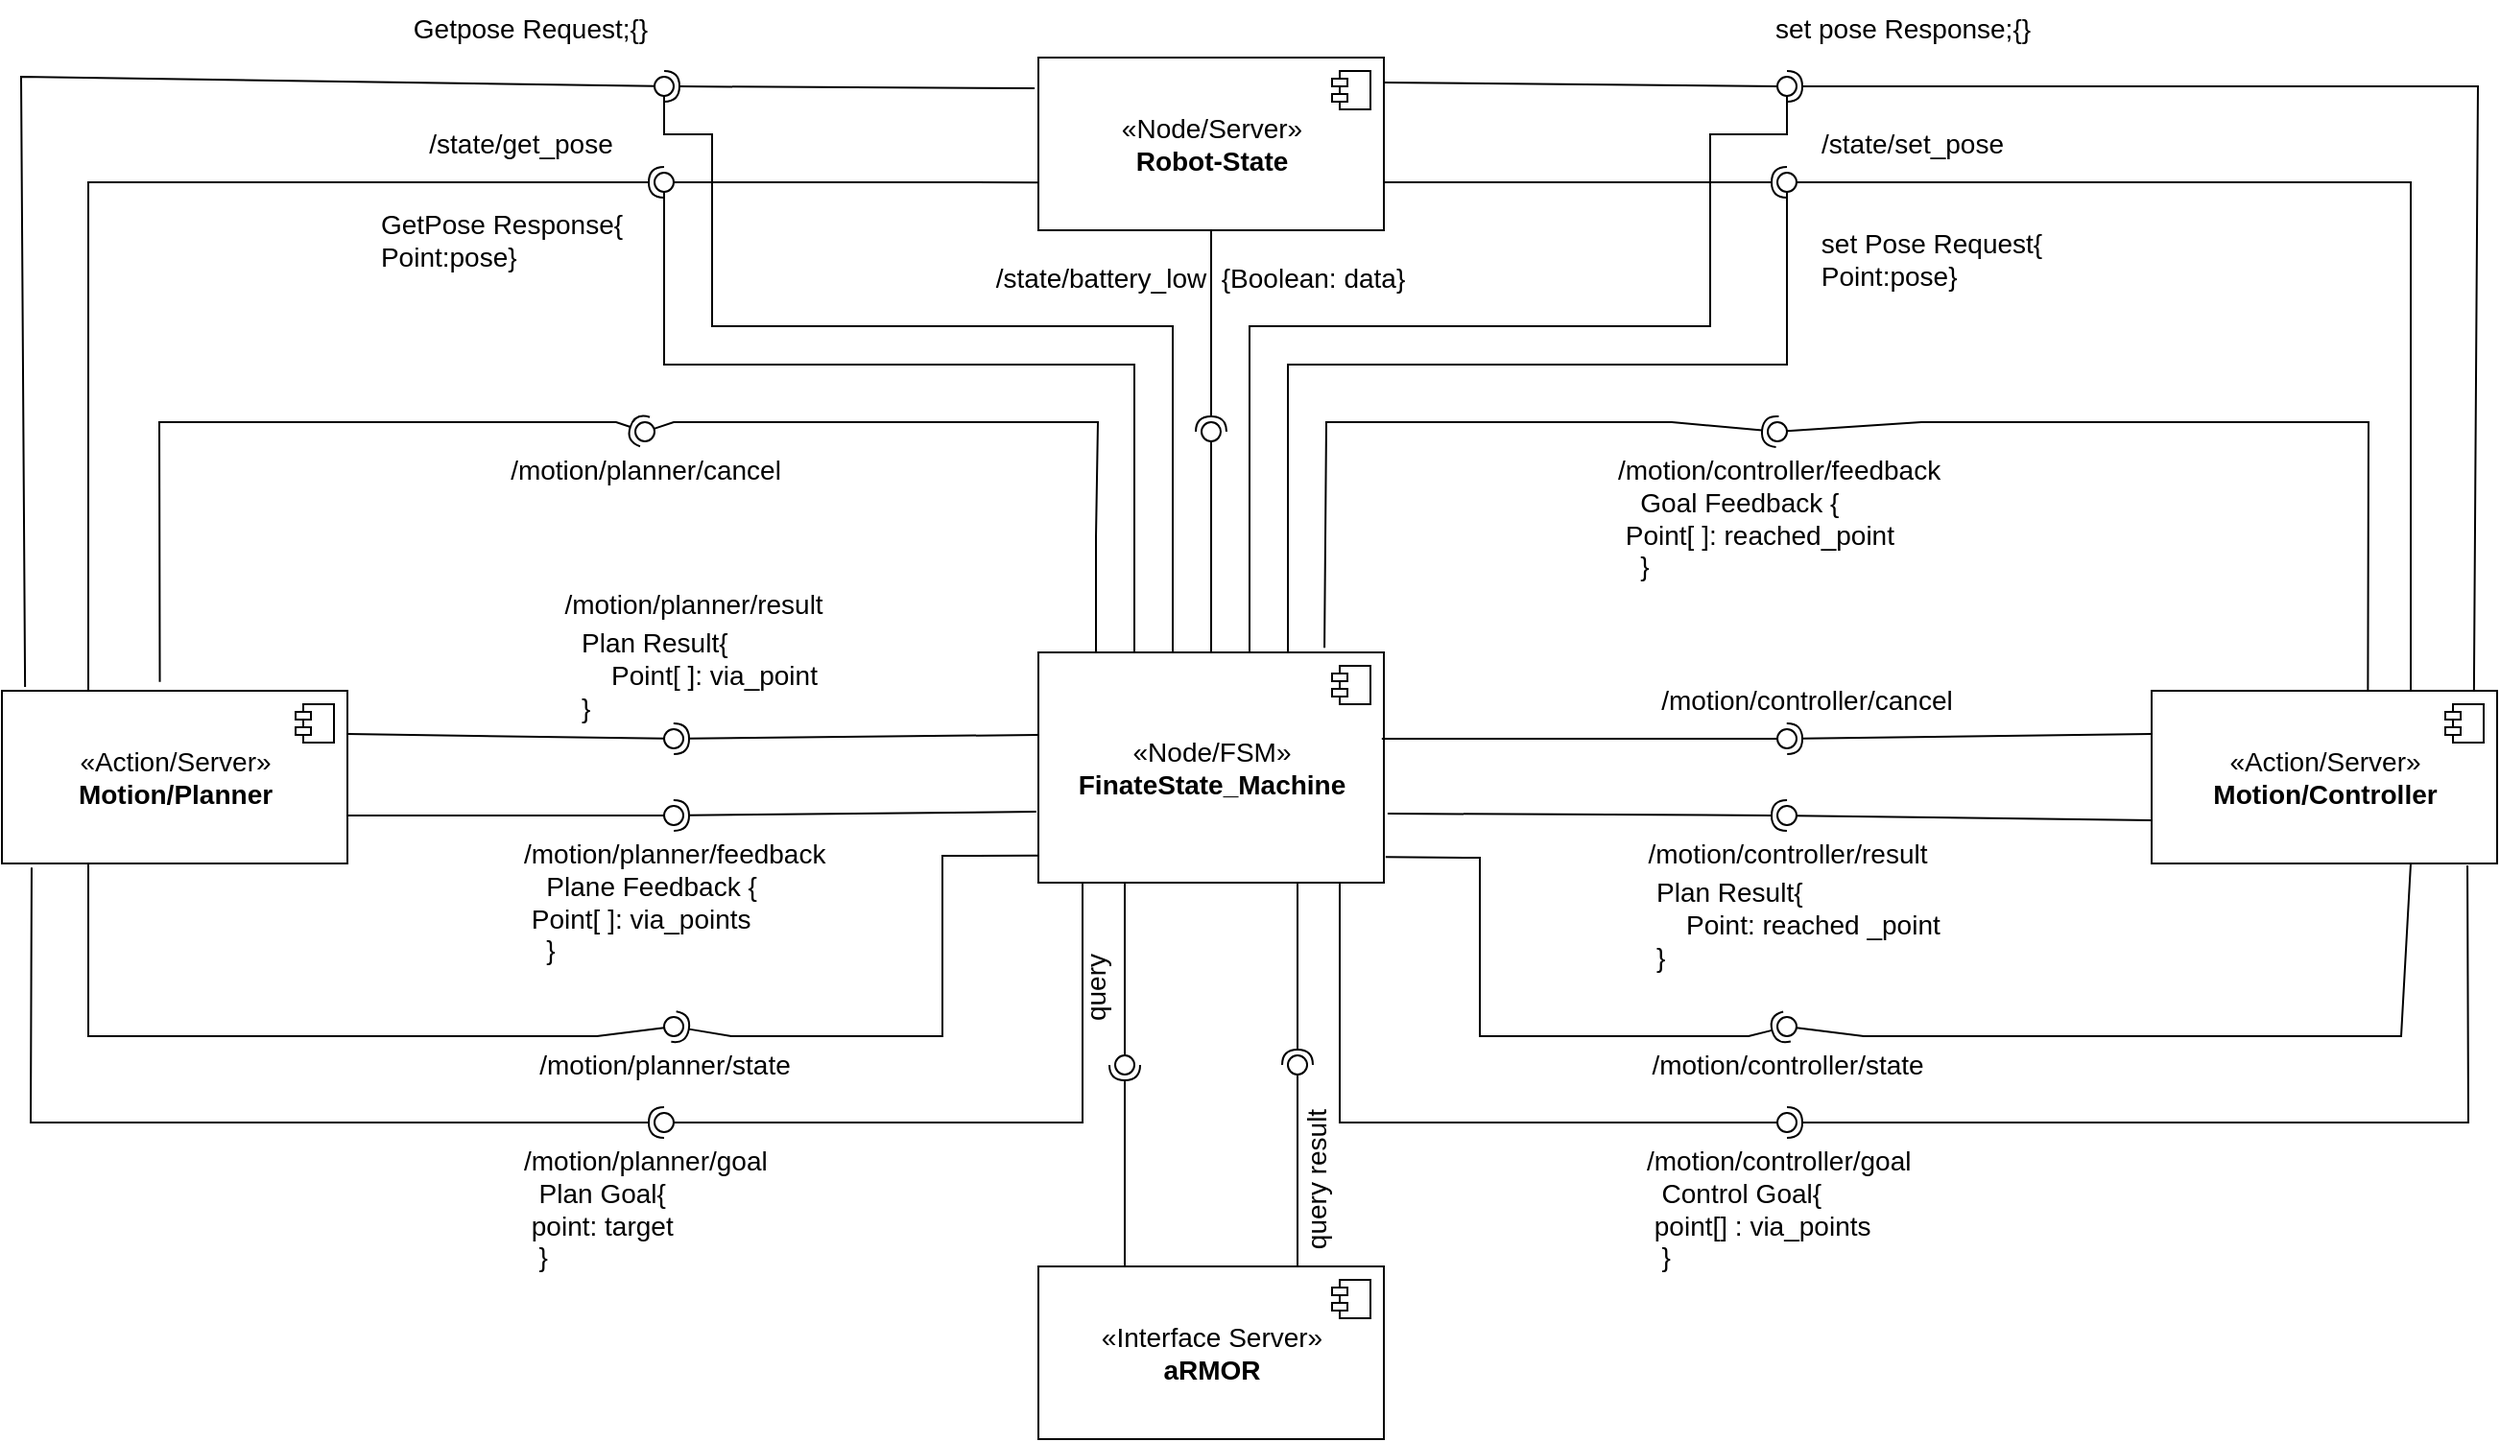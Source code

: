 <mxfile version="20.7.4" type="github">
  <diagram id="OKaWwvOySp8NF5x1aiYE" name="Page-1">
    <mxGraphModel dx="2739" dy="2177" grid="1" gridSize="10" guides="1" tooltips="1" connect="1" arrows="1" fold="1" page="1" pageScale="1" pageWidth="827" pageHeight="1169" math="0" shadow="0">
      <root>
        <mxCell id="0" />
        <mxCell id="1" parent="0" />
        <mxCell id="U4aMlQAWfuHBLr52iHQo-125" style="edgeStyle=orthogonalEdgeStyle;rounded=0;orthogonalLoop=1;jettySize=auto;html=1;strokeWidth=1;fontSize=14;endArrow=none;endFill=0;endSize=6;" edge="1" parent="1" source="U4aMlQAWfuHBLr52iHQo-1" target="U4aMlQAWfuHBLr52iHQo-108">
          <mxGeometry relative="1" as="geometry">
            <mxPoint x="690" y="-40" as="targetPoint" />
            <Array as="points">
              <mxPoint x="440" y="70" />
              <mxPoint x="680" y="70" />
              <mxPoint x="680" y="-30" />
              <mxPoint x="720" y="-30" />
            </Array>
          </mxGeometry>
        </mxCell>
        <mxCell id="U4aMlQAWfuHBLr52iHQo-126" style="edgeStyle=orthogonalEdgeStyle;rounded=0;orthogonalLoop=1;jettySize=auto;html=1;strokeWidth=1;fontSize=14;endArrow=none;endFill=0;endSize=6;" edge="1" parent="1" source="U4aMlQAWfuHBLr52iHQo-1" target="U4aMlQAWfuHBLr52iHQo-120">
          <mxGeometry relative="1" as="geometry">
            <mxPoint x="510" y="160.0" as="targetPoint" />
            <Array as="points">
              <mxPoint x="460" y="90" />
              <mxPoint x="720" y="90" />
            </Array>
          </mxGeometry>
        </mxCell>
        <mxCell id="U4aMlQAWfuHBLr52iHQo-128" style="edgeStyle=orthogonalEdgeStyle;rounded=0;orthogonalLoop=1;jettySize=auto;html=1;strokeWidth=1;fontSize=14;endArrow=none;endFill=0;endSize=6;" edge="1" parent="1" source="U4aMlQAWfuHBLr52iHQo-1" target="U4aMlQAWfuHBLr52iHQo-111">
          <mxGeometry relative="1" as="geometry">
            <mxPoint x="160" y="-30" as="targetPoint" />
            <Array as="points">
              <mxPoint x="400" y="70" />
              <mxPoint x="160" y="70" />
              <mxPoint x="160" y="-30" />
              <mxPoint x="135" y="-30" />
            </Array>
          </mxGeometry>
        </mxCell>
        <mxCell id="U4aMlQAWfuHBLr52iHQo-129" style="edgeStyle=orthogonalEdgeStyle;rounded=0;orthogonalLoop=1;jettySize=auto;html=1;strokeWidth=1;fontSize=14;endArrow=none;endFill=0;endSize=6;" edge="1" parent="1" source="U4aMlQAWfuHBLr52iHQo-1" target="U4aMlQAWfuHBLr52iHQo-123">
          <mxGeometry relative="1" as="geometry">
            <mxPoint x="160" y="90" as="targetPoint" />
            <Array as="points">
              <mxPoint x="380" y="90" />
              <mxPoint x="135" y="90" />
            </Array>
          </mxGeometry>
        </mxCell>
        <mxCell id="U4aMlQAWfuHBLr52iHQo-1" value="«Node/FSM»&lt;br style=&quot;font-size: 14px;&quot;&gt;&lt;b style=&quot;font-size: 14px;&quot;&gt;FinateState_Machine&lt;/b&gt;" style="html=1;dropTarget=0;fontSize=14;" vertex="1" parent="1">
          <mxGeometry x="330" y="240" width="180" height="120" as="geometry" />
        </mxCell>
        <mxCell id="U4aMlQAWfuHBLr52iHQo-2" value="" style="shape=module;jettyWidth=8;jettyHeight=4;" vertex="1" parent="U4aMlQAWfuHBLr52iHQo-1">
          <mxGeometry x="1" width="20" height="20" relative="1" as="geometry">
            <mxPoint x="-27" y="7" as="offset" />
          </mxGeometry>
        </mxCell>
        <mxCell id="U4aMlQAWfuHBLr52iHQo-32" value="/state/battery_low&amp;nbsp; {Boolean: data}" style="text;html=1;align=center;verticalAlign=middle;resizable=0;points=[];autosize=1;strokeColor=none;fillColor=none;fontSize=14;spacing=2;" vertex="1" parent="1">
          <mxGeometry x="294" y="30" width="240" height="30" as="geometry" />
        </mxCell>
        <mxCell id="U4aMlQAWfuHBLr52iHQo-31" value="query result" style="text;html=1;align=center;verticalAlign=middle;resizable=0;points=[];autosize=1;strokeColor=none;fillColor=none;fontSize=14;rotation=-90;" vertex="1" parent="1">
          <mxGeometry x="425" y="500" width="100" height="30" as="geometry" />
        </mxCell>
        <mxCell id="U4aMlQAWfuHBLr52iHQo-28" value="query" style="text;html=1;align=center;verticalAlign=middle;resizable=0;points=[];autosize=1;strokeColor=none;fillColor=none;rotation=-90;fontStyle=0;fontSize=14;" vertex="1" parent="1">
          <mxGeometry x="330" y="400" width="60" height="30" as="geometry" />
        </mxCell>
        <mxCell id="U4aMlQAWfuHBLr52iHQo-37" value="«Interface Server»&lt;br&gt;&lt;b&gt;aRMOR&lt;/b&gt;" style="html=1;dropTarget=0;fontSize=14;" vertex="1" parent="1">
          <mxGeometry x="330" y="560" width="180" height="90" as="geometry" />
        </mxCell>
        <mxCell id="U4aMlQAWfuHBLr52iHQo-38" value="" style="shape=module;jettyWidth=8;jettyHeight=4;fontSize=14;" vertex="1" parent="U4aMlQAWfuHBLr52iHQo-37">
          <mxGeometry x="1" width="20" height="20" relative="1" as="geometry">
            <mxPoint x="-27" y="7" as="offset" />
          </mxGeometry>
        </mxCell>
        <mxCell id="U4aMlQAWfuHBLr52iHQo-46" value="" style="rounded=0;orthogonalLoop=1;jettySize=auto;html=1;endArrow=none;endFill=0;sketch=0;sourcePerimeterSpacing=0;targetPerimeterSpacing=0;strokeWidth=1;fontSize=14;endSize=6;exitX=0.25;exitY=1;exitDx=0;exitDy=0;" edge="1" target="U4aMlQAWfuHBLr52iHQo-48" parent="1" source="U4aMlQAWfuHBLr52iHQo-1">
          <mxGeometry relative="1" as="geometry">
            <mxPoint x="360" y="455" as="sourcePoint" />
          </mxGeometry>
        </mxCell>
        <mxCell id="U4aMlQAWfuHBLr52iHQo-47" value="" style="rounded=0;orthogonalLoop=1;jettySize=auto;html=1;endArrow=halfCircle;endFill=0;entryX=0.5;entryY=0.5;endSize=6;strokeWidth=1;sketch=0;fontSize=14;exitX=0.25;exitY=0;exitDx=0;exitDy=0;" edge="1" target="U4aMlQAWfuHBLr52iHQo-48" parent="1" source="U4aMlQAWfuHBLr52iHQo-37">
          <mxGeometry relative="1" as="geometry">
            <mxPoint x="400" y="455" as="sourcePoint" />
          </mxGeometry>
        </mxCell>
        <mxCell id="U4aMlQAWfuHBLr52iHQo-48" value="" style="ellipse;whiteSpace=wrap;html=1;align=center;aspect=fixed;resizable=0;points=[];outlineConnect=0;sketch=0;fontSize=14;" vertex="1" parent="1">
          <mxGeometry x="370" y="450" width="10" height="10" as="geometry" />
        </mxCell>
        <mxCell id="U4aMlQAWfuHBLr52iHQo-49" value="" style="rounded=0;orthogonalLoop=1;jettySize=auto;html=1;endArrow=none;endFill=0;sketch=0;sourcePerimeterSpacing=0;targetPerimeterSpacing=0;strokeWidth=1;fontSize=14;endSize=6;exitX=0.75;exitY=0;exitDx=0;exitDy=0;" edge="1" target="U4aMlQAWfuHBLr52iHQo-51" parent="1" source="U4aMlQAWfuHBLr52iHQo-37">
          <mxGeometry relative="1" as="geometry">
            <mxPoint x="440" y="455" as="sourcePoint" />
          </mxGeometry>
        </mxCell>
        <mxCell id="U4aMlQAWfuHBLr52iHQo-50" value="" style="rounded=0;orthogonalLoop=1;jettySize=auto;html=1;endArrow=halfCircle;endFill=0;endSize=6;strokeWidth=1;sketch=0;fontSize=14;exitX=0.75;exitY=1;exitDx=0;exitDy=0;" edge="1" parent="1" source="U4aMlQAWfuHBLr52iHQo-1">
          <mxGeometry relative="1" as="geometry">
            <mxPoint x="480" y="455" as="sourcePoint" />
            <mxPoint x="465" y="455" as="targetPoint" />
          </mxGeometry>
        </mxCell>
        <mxCell id="U4aMlQAWfuHBLr52iHQo-51" value="" style="ellipse;whiteSpace=wrap;html=1;align=center;aspect=fixed;resizable=0;points=[];outlineConnect=0;sketch=0;fontSize=14;" vertex="1" parent="1">
          <mxGeometry x="460" y="450" width="10" height="10" as="geometry" />
        </mxCell>
        <mxCell id="U4aMlQAWfuHBLr52iHQo-54" value="«Node/Server»&lt;br&gt;&lt;b&gt;Robot-State&lt;/b&gt;" style="html=1;dropTarget=0;fontSize=14;" vertex="1" parent="1">
          <mxGeometry x="330" y="-70" width="180" height="90" as="geometry" />
        </mxCell>
        <mxCell id="U4aMlQAWfuHBLr52iHQo-55" value="" style="shape=module;jettyWidth=8;jettyHeight=4;fontSize=14;" vertex="1" parent="U4aMlQAWfuHBLr52iHQo-54">
          <mxGeometry x="1" width="20" height="20" relative="1" as="geometry">
            <mxPoint x="-27" y="7" as="offset" />
          </mxGeometry>
        </mxCell>
        <mxCell id="U4aMlQAWfuHBLr52iHQo-56" value="" style="rounded=0;orthogonalLoop=1;jettySize=auto;html=1;endArrow=none;endFill=0;sketch=0;sourcePerimeterSpacing=0;targetPerimeterSpacing=0;strokeWidth=1;fontSize=14;endSize=6;exitX=0.5;exitY=0;exitDx=0;exitDy=0;" edge="1" target="U4aMlQAWfuHBLr52iHQo-58" parent="1" source="U4aMlQAWfuHBLr52iHQo-1">
          <mxGeometry relative="1" as="geometry">
            <mxPoint x="400" y="115" as="sourcePoint" />
          </mxGeometry>
        </mxCell>
        <mxCell id="U4aMlQAWfuHBLr52iHQo-57" value="" style="rounded=0;orthogonalLoop=1;jettySize=auto;html=1;endArrow=halfCircle;endFill=0;entryX=0.5;entryY=0.5;endSize=6;strokeWidth=1;sketch=0;fontSize=14;exitX=0.5;exitY=1;exitDx=0;exitDy=0;" edge="1" target="U4aMlQAWfuHBLr52iHQo-58" parent="1" source="U4aMlQAWfuHBLr52iHQo-54">
          <mxGeometry relative="1" as="geometry">
            <mxPoint x="440" y="115" as="sourcePoint" />
          </mxGeometry>
        </mxCell>
        <mxCell id="U4aMlQAWfuHBLr52iHQo-58" value="" style="ellipse;whiteSpace=wrap;html=1;align=center;aspect=fixed;resizable=0;points=[];outlineConnect=0;sketch=0;fontSize=14;" vertex="1" parent="1">
          <mxGeometry x="415" y="120" width="10" height="10" as="geometry" />
        </mxCell>
        <mxCell id="U4aMlQAWfuHBLr52iHQo-60" value="«Action/Server»&lt;br&gt;&lt;b&gt;Motion/Controller&lt;/b&gt;" style="html=1;dropTarget=0;fontSize=14;" vertex="1" parent="1">
          <mxGeometry x="910" y="260" width="180" height="90" as="geometry" />
        </mxCell>
        <mxCell id="U4aMlQAWfuHBLr52iHQo-61" value="" style="shape=module;jettyWidth=8;jettyHeight=4;fontSize=14;" vertex="1" parent="U4aMlQAWfuHBLr52iHQo-60">
          <mxGeometry x="1" width="20" height="20" relative="1" as="geometry">
            <mxPoint x="-27" y="7" as="offset" />
          </mxGeometry>
        </mxCell>
        <mxCell id="U4aMlQAWfuHBLr52iHQo-62" value="«Action/Server»&lt;br&gt;&lt;b&gt;Motion/Planner&lt;br&gt;&lt;/b&gt;" style="html=1;dropTarget=0;fontSize=14;" vertex="1" parent="1">
          <mxGeometry x="-210" y="260" width="180" height="90" as="geometry" />
        </mxCell>
        <mxCell id="U4aMlQAWfuHBLr52iHQo-63" value="" style="shape=module;jettyWidth=8;jettyHeight=4;fontSize=14;" vertex="1" parent="U4aMlQAWfuHBLr52iHQo-62">
          <mxGeometry x="1" width="20" height="20" relative="1" as="geometry">
            <mxPoint x="-27" y="7" as="offset" />
          </mxGeometry>
        </mxCell>
        <mxCell id="U4aMlQAWfuHBLr52iHQo-67" value="" style="rounded=0;orthogonalLoop=1;jettySize=auto;html=1;endArrow=none;endFill=0;sketch=0;sourcePerimeterSpacing=0;targetPerimeterSpacing=0;strokeWidth=1;fontSize=14;endSize=6;exitX=1;exitY=0.25;exitDx=0;exitDy=0;" edge="1" target="U4aMlQAWfuHBLr52iHQo-69" parent="1" source="U4aMlQAWfuHBLr52iHQo-62">
          <mxGeometry relative="1" as="geometry">
            <mxPoint x="100" y="285" as="sourcePoint" />
          </mxGeometry>
        </mxCell>
        <mxCell id="U4aMlQAWfuHBLr52iHQo-68" value="" style="rounded=0;orthogonalLoop=1;jettySize=auto;html=1;endArrow=halfCircle;endFill=0;entryX=0.5;entryY=0.5;endSize=6;strokeWidth=1;sketch=0;fontSize=14;exitX=0;exitY=0.358;exitDx=0;exitDy=0;exitPerimeter=0;" edge="1" target="U4aMlQAWfuHBLr52iHQo-69" parent="1" source="U4aMlQAWfuHBLr52iHQo-1">
          <mxGeometry relative="1" as="geometry">
            <mxPoint x="140" y="285" as="sourcePoint" />
          </mxGeometry>
        </mxCell>
        <mxCell id="U4aMlQAWfuHBLr52iHQo-69" value="" style="ellipse;whiteSpace=wrap;html=1;align=center;aspect=fixed;resizable=0;points=[];outlineConnect=0;sketch=0;fontSize=14;" vertex="1" parent="1">
          <mxGeometry x="135" y="280" width="10" height="10" as="geometry" />
        </mxCell>
        <mxCell id="U4aMlQAWfuHBLr52iHQo-73" value="" style="rounded=0;orthogonalLoop=1;jettySize=auto;html=1;endArrow=none;endFill=0;sketch=0;sourcePerimeterSpacing=0;targetPerimeterSpacing=0;strokeWidth=1;fontSize=14;endSize=6;exitX=0.994;exitY=0.375;exitDx=0;exitDy=0;exitPerimeter=0;" edge="1" target="U4aMlQAWfuHBLr52iHQo-75" parent="1" source="U4aMlQAWfuHBLr52iHQo-1">
          <mxGeometry relative="1" as="geometry">
            <mxPoint x="690" y="285" as="sourcePoint" />
          </mxGeometry>
        </mxCell>
        <mxCell id="U4aMlQAWfuHBLr52iHQo-74" value="" style="rounded=0;orthogonalLoop=1;jettySize=auto;html=1;endArrow=halfCircle;endFill=0;entryX=0.5;entryY=0.5;endSize=6;strokeWidth=1;sketch=0;fontSize=14;exitX=0;exitY=0.25;exitDx=0;exitDy=0;" edge="1" target="U4aMlQAWfuHBLr52iHQo-75" parent="1" source="U4aMlQAWfuHBLr52iHQo-60">
          <mxGeometry relative="1" as="geometry">
            <mxPoint x="730" y="285" as="sourcePoint" />
          </mxGeometry>
        </mxCell>
        <mxCell id="U4aMlQAWfuHBLr52iHQo-75" value="" style="ellipse;whiteSpace=wrap;html=1;align=center;aspect=fixed;resizable=0;points=[];outlineConnect=0;sketch=0;fontSize=14;" vertex="1" parent="1">
          <mxGeometry x="715" y="280" width="10" height="10" as="geometry" />
        </mxCell>
        <mxCell id="U4aMlQAWfuHBLr52iHQo-76" value="" style="rounded=0;orthogonalLoop=1;jettySize=auto;html=1;endArrow=none;endFill=0;sketch=0;sourcePerimeterSpacing=0;targetPerimeterSpacing=0;strokeWidth=1;fontSize=14;endSize=6;exitX=0;exitY=0.75;exitDx=0;exitDy=0;" edge="1" target="U4aMlQAWfuHBLr52iHQo-78" parent="1" source="U4aMlQAWfuHBLr52iHQo-60">
          <mxGeometry relative="1" as="geometry">
            <mxPoint x="705" y="335" as="sourcePoint" />
          </mxGeometry>
        </mxCell>
        <mxCell id="U4aMlQAWfuHBLr52iHQo-77" value="" style="rounded=0;orthogonalLoop=1;jettySize=auto;html=1;endArrow=halfCircle;endFill=0;entryX=0.5;entryY=0.5;endSize=6;strokeWidth=1;sketch=0;fontSize=14;exitX=1.011;exitY=0.7;exitDx=0;exitDy=0;exitPerimeter=0;" edge="1" target="U4aMlQAWfuHBLr52iHQo-78" parent="1" source="U4aMlQAWfuHBLr52iHQo-1">
          <mxGeometry relative="1" as="geometry">
            <mxPoint x="745" y="335" as="sourcePoint" />
          </mxGeometry>
        </mxCell>
        <mxCell id="U4aMlQAWfuHBLr52iHQo-78" value="" style="ellipse;whiteSpace=wrap;html=1;align=center;aspect=fixed;resizable=0;points=[];outlineConnect=0;sketch=0;fontSize=14;" vertex="1" parent="1">
          <mxGeometry x="715" y="320" width="10" height="10" as="geometry" />
        </mxCell>
        <mxCell id="U4aMlQAWfuHBLr52iHQo-79" value="/motion/controller/result" style="text;html=1;align=center;verticalAlign=middle;resizable=0;points=[];autosize=1;strokeColor=none;fillColor=none;fontSize=14;" vertex="1" parent="1">
          <mxGeometry x="635" y="330" width="170" height="30" as="geometry" />
        </mxCell>
        <mxCell id="U4aMlQAWfuHBLr52iHQo-81" value="Plan Result{&lt;br&gt;&amp;nbsp; &amp;nbsp; Point: reached _point&lt;br&gt;}" style="text;html=1;align=left;verticalAlign=top;resizable=0;points=[];autosize=1;strokeColor=none;fillColor=none;fontSize=14;" vertex="1" parent="1">
          <mxGeometry x="650" y="350" width="170" height="60" as="geometry" />
        </mxCell>
        <mxCell id="U4aMlQAWfuHBLr52iHQo-89" value="/motion/controller/state" style="text;html=1;align=center;verticalAlign=middle;resizable=0;points=[];autosize=1;strokeColor=none;fillColor=none;fontSize=14;" vertex="1" parent="1">
          <mxGeometry x="635" y="440" width="170" height="30" as="geometry" />
        </mxCell>
        <mxCell id="U4aMlQAWfuHBLr52iHQo-90" value="Plan Result{&lt;br&gt;&amp;nbsp; &amp;nbsp; Point[ ]: via_point&lt;br&gt;}" style="text;html=1;align=left;verticalAlign=top;resizable=0;points=[];autosize=1;strokeColor=none;fillColor=none;fontSize=14;" vertex="1" parent="1">
          <mxGeometry x="90" y="220" width="150" height="60" as="geometry" />
        </mxCell>
        <mxCell id="U4aMlQAWfuHBLr52iHQo-91" value="/motion/planner/result" style="text;html=1;align=center;verticalAlign=middle;resizable=0;points=[];autosize=1;strokeColor=none;fillColor=none;fontSize=14;" vertex="1" parent="1">
          <mxGeometry x="70" y="200" width="160" height="30" as="geometry" />
        </mxCell>
        <mxCell id="U4aMlQAWfuHBLr52iHQo-95" value="/motion/planner/goal&lt;br&gt;&amp;nbsp; Plan Goal{&lt;br&gt;&lt;span style=&quot;white-space: pre;&quot;&gt;	&lt;/span&gt;point: target&lt;br&gt;&lt;div style=&quot;&quot;&gt;&lt;span style=&quot;background-color: initial;&quot;&gt;&amp;nbsp; }&lt;/span&gt;&lt;/div&gt;" style="text;html=1;align=left;verticalAlign=middle;resizable=0;points=[];autosize=1;strokeColor=none;fillColor=none;fontSize=14;" vertex="1" parent="1">
          <mxGeometry x="60" y="490" width="150" height="80" as="geometry" />
        </mxCell>
        <mxCell id="U4aMlQAWfuHBLr52iHQo-96" value="/motion/controller/cancel" style="text;html=1;align=center;verticalAlign=middle;resizable=0;points=[];autosize=1;strokeColor=none;fillColor=none;fontSize=14;" vertex="1" parent="1">
          <mxGeometry x="640" y="250" width="180" height="30" as="geometry" />
        </mxCell>
        <mxCell id="U4aMlQAWfuHBLr52iHQo-100" value="" style="rounded=0;orthogonalLoop=1;jettySize=auto;html=1;endArrow=none;endFill=0;sketch=0;sourcePerimeterSpacing=0;targetPerimeterSpacing=0;strokeWidth=1;fontSize=14;endSize=6;" edge="1" target="U4aMlQAWfuHBLr52iHQo-102" parent="1">
          <mxGeometry relative="1" as="geometry">
            <mxPoint x="487" y="360" as="sourcePoint" />
            <Array as="points">
              <mxPoint x="487" y="485" />
            </Array>
          </mxGeometry>
        </mxCell>
        <mxCell id="U4aMlQAWfuHBLr52iHQo-101" value="" style="rounded=0;orthogonalLoop=1;jettySize=auto;html=1;endArrow=halfCircle;endFill=0;entryX=0.5;entryY=0.5;endSize=6;strokeWidth=1;sketch=0;fontSize=14;exitX=0.914;exitY=1.011;exitDx=0;exitDy=0;exitPerimeter=0;" edge="1" target="U4aMlQAWfuHBLr52iHQo-102" parent="1" source="U4aMlQAWfuHBLr52iHQo-60">
          <mxGeometry relative="1" as="geometry">
            <mxPoint x="940" y="350" as="sourcePoint" />
            <Array as="points">
              <mxPoint x="1075" y="485" />
            </Array>
          </mxGeometry>
        </mxCell>
        <mxCell id="U4aMlQAWfuHBLr52iHQo-102" value="" style="ellipse;whiteSpace=wrap;html=1;align=center;aspect=fixed;resizable=0;points=[];outlineConnect=0;sketch=0;fontSize=14;" vertex="1" parent="1">
          <mxGeometry x="715" y="480" width="10" height="10" as="geometry" />
        </mxCell>
        <mxCell id="U4aMlQAWfuHBLr52iHQo-103" value="" style="rounded=0;orthogonalLoop=1;jettySize=auto;html=1;endArrow=none;endFill=0;sketch=0;sourcePerimeterSpacing=0;targetPerimeterSpacing=0;strokeWidth=1;fontSize=14;endSize=6;" edge="1" target="U4aMlQAWfuHBLr52iHQo-105" parent="1">
          <mxGeometry relative="1" as="geometry">
            <mxPoint x="353" y="360" as="sourcePoint" />
            <Array as="points">
              <mxPoint x="353" y="485" />
            </Array>
          </mxGeometry>
        </mxCell>
        <mxCell id="U4aMlQAWfuHBLr52iHQo-104" value="" style="rounded=0;orthogonalLoop=1;jettySize=auto;html=1;endArrow=halfCircle;endFill=0;entryX=0.5;entryY=0.5;endSize=6;strokeWidth=1;sketch=0;fontSize=14;exitX=0.086;exitY=1.023;exitDx=0;exitDy=0;exitPerimeter=0;" edge="1" target="U4aMlQAWfuHBLr52iHQo-105" parent="1" source="U4aMlQAWfuHBLr52iHQo-62">
          <mxGeometry relative="1" as="geometry">
            <mxPoint x="-60" y="350" as="sourcePoint" />
            <Array as="points">
              <mxPoint x="-195" y="485" />
              <mxPoint x="-110" y="485" />
            </Array>
          </mxGeometry>
        </mxCell>
        <mxCell id="U4aMlQAWfuHBLr52iHQo-105" value="" style="ellipse;whiteSpace=wrap;html=1;align=center;aspect=fixed;resizable=0;points=[];outlineConnect=0;sketch=0;fontSize=14;" vertex="1" parent="1">
          <mxGeometry x="130" y="480" width="10" height="10" as="geometry" />
        </mxCell>
        <mxCell id="U4aMlQAWfuHBLr52iHQo-106" value="" style="rounded=0;orthogonalLoop=1;jettySize=auto;html=1;endArrow=none;endFill=0;sketch=0;sourcePerimeterSpacing=0;targetPerimeterSpacing=0;strokeWidth=1;fontSize=14;endSize=6;exitX=1;exitY=0.144;exitDx=0;exitDy=0;exitPerimeter=0;" edge="1" target="U4aMlQAWfuHBLr52iHQo-108" parent="1" source="U4aMlQAWfuHBLr52iHQo-54">
          <mxGeometry relative="1" as="geometry">
            <mxPoint x="700" y="-55" as="sourcePoint" />
          </mxGeometry>
        </mxCell>
        <mxCell id="U4aMlQAWfuHBLr52iHQo-107" value="" style="rounded=0;orthogonalLoop=1;jettySize=auto;html=1;endArrow=halfCircle;endFill=0;entryX=0.5;entryY=0.5;endSize=6;strokeWidth=1;sketch=0;fontSize=14;exitX=0.933;exitY=0;exitDx=0;exitDy=0;exitPerimeter=0;" edge="1" target="U4aMlQAWfuHBLr52iHQo-108" parent="1" source="U4aMlQAWfuHBLr52iHQo-60">
          <mxGeometry relative="1" as="geometry">
            <mxPoint x="740" y="-55" as="sourcePoint" />
            <Array as="points">
              <mxPoint x="1080" y="-55" />
            </Array>
          </mxGeometry>
        </mxCell>
        <mxCell id="U4aMlQAWfuHBLr52iHQo-108" value="" style="ellipse;whiteSpace=wrap;html=1;align=center;aspect=fixed;resizable=0;points=[];outlineConnect=0;sketch=0;fontSize=14;" vertex="1" parent="1">
          <mxGeometry x="715" y="-60" width="10" height="10" as="geometry" />
        </mxCell>
        <mxCell id="U4aMlQAWfuHBLr52iHQo-109" value="" style="rounded=0;orthogonalLoop=1;jettySize=auto;html=1;endArrow=none;endFill=0;sketch=0;sourcePerimeterSpacing=0;targetPerimeterSpacing=0;strokeWidth=1;fontSize=14;endSize=6;exitX=0.067;exitY=-0.022;exitDx=0;exitDy=0;exitPerimeter=0;" edge="1" target="U4aMlQAWfuHBLr52iHQo-111" parent="1" source="U4aMlQAWfuHBLr52iHQo-62">
          <mxGeometry relative="1" as="geometry">
            <mxPoint x="115" y="-55" as="sourcePoint" />
            <Array as="points">
              <mxPoint x="-200" y="-60" />
            </Array>
          </mxGeometry>
        </mxCell>
        <mxCell id="U4aMlQAWfuHBLr52iHQo-110" value="" style="rounded=0;orthogonalLoop=1;jettySize=auto;html=1;endArrow=halfCircle;endFill=0;entryX=0.5;entryY=0.5;endSize=6;strokeWidth=1;sketch=0;fontSize=14;exitX=-0.011;exitY=0.178;exitDx=0;exitDy=0;exitPerimeter=0;" edge="1" target="U4aMlQAWfuHBLr52iHQo-111" parent="1" source="U4aMlQAWfuHBLr52iHQo-54">
          <mxGeometry relative="1" as="geometry">
            <mxPoint x="155" y="-55" as="sourcePoint" />
          </mxGeometry>
        </mxCell>
        <mxCell id="U4aMlQAWfuHBLr52iHQo-111" value="" style="ellipse;whiteSpace=wrap;html=1;align=center;aspect=fixed;resizable=0;points=[];outlineConnect=0;sketch=0;fontSize=14;" vertex="1" parent="1">
          <mxGeometry x="130" y="-60" width="10" height="10" as="geometry" />
        </mxCell>
        <mxCell id="U4aMlQAWfuHBLr52iHQo-118" value="" style="rounded=0;orthogonalLoop=1;jettySize=auto;html=1;endArrow=none;endFill=0;sketch=0;sourcePerimeterSpacing=0;targetPerimeterSpacing=0;strokeWidth=1;fontSize=14;endSize=6;exitX=0.75;exitY=0;exitDx=0;exitDy=0;" edge="1" target="U4aMlQAWfuHBLr52iHQo-120" parent="1" source="U4aMlQAWfuHBLr52iHQo-60">
          <mxGeometry relative="1" as="geometry">
            <mxPoint x="700" y="-5" as="sourcePoint" />
            <Array as="points">
              <mxPoint x="1045" y="-5" />
            </Array>
          </mxGeometry>
        </mxCell>
        <mxCell id="U4aMlQAWfuHBLr52iHQo-119" value="" style="rounded=0;orthogonalLoop=1;jettySize=auto;html=1;endArrow=halfCircle;endFill=0;entryX=0.5;entryY=0.5;endSize=6;strokeWidth=1;sketch=0;fontSize=14;" edge="1" target="U4aMlQAWfuHBLr52iHQo-120" parent="1">
          <mxGeometry relative="1" as="geometry">
            <mxPoint x="510" y="-5" as="sourcePoint" />
          </mxGeometry>
        </mxCell>
        <mxCell id="U4aMlQAWfuHBLr52iHQo-120" value="" style="ellipse;whiteSpace=wrap;html=1;align=center;aspect=fixed;resizable=0;points=[];outlineConnect=0;sketch=0;fontSize=14;" vertex="1" parent="1">
          <mxGeometry x="715" y="-10" width="10" height="10" as="geometry" />
        </mxCell>
        <mxCell id="U4aMlQAWfuHBLr52iHQo-121" value="" style="rounded=0;orthogonalLoop=1;jettySize=auto;html=1;endArrow=none;endFill=0;sketch=0;sourcePerimeterSpacing=0;targetPerimeterSpacing=0;strokeWidth=1;fontSize=14;endSize=6;exitX=0.001;exitY=0.723;exitDx=0;exitDy=0;exitPerimeter=0;" edge="1" target="U4aMlQAWfuHBLr52iHQo-123" parent="1" source="U4aMlQAWfuHBLr52iHQo-54">
          <mxGeometry relative="1" as="geometry">
            <mxPoint x="120" y="-5" as="sourcePoint" />
          </mxGeometry>
        </mxCell>
        <mxCell id="U4aMlQAWfuHBLr52iHQo-122" value="" style="rounded=0;orthogonalLoop=1;jettySize=auto;html=1;endArrow=halfCircle;endFill=0;entryX=0.5;entryY=0.5;endSize=6;strokeWidth=1;sketch=0;fontSize=14;exitX=0.25;exitY=0;exitDx=0;exitDy=0;" edge="1" target="U4aMlQAWfuHBLr52iHQo-123" parent="1" source="U4aMlQAWfuHBLr52iHQo-62">
          <mxGeometry relative="1" as="geometry">
            <mxPoint x="160" y="-5" as="sourcePoint" />
            <Array as="points">
              <mxPoint x="-165" y="-5" />
            </Array>
          </mxGeometry>
        </mxCell>
        <mxCell id="U4aMlQAWfuHBLr52iHQo-123" value="" style="ellipse;whiteSpace=wrap;html=1;align=center;aspect=fixed;resizable=0;points=[];outlineConnect=0;sketch=0;fontSize=14;" vertex="1" parent="1">
          <mxGeometry x="130" y="-10" width="10" height="10" as="geometry" />
        </mxCell>
        <mxCell id="U4aMlQAWfuHBLr52iHQo-124" value="set pose Response;{}" style="text;html=1;align=center;verticalAlign=middle;resizable=0;points=[];autosize=1;strokeColor=none;fillColor=none;fontSize=14;" vertex="1" parent="1">
          <mxGeometry x="700" y="-100" width="160" height="30" as="geometry" />
        </mxCell>
        <mxCell id="U4aMlQAWfuHBLr52iHQo-127" value="set Pose Request{&lt;br&gt;&lt;div style=&quot;text-align: left;&quot;&gt;&lt;span style=&quot;background-color: initial;&quot;&gt;Point:pose}&lt;/span&gt;&lt;/div&gt;" style="text;html=1;align=center;verticalAlign=middle;resizable=0;points=[];autosize=1;strokeColor=none;fillColor=none;fontSize=14;" vertex="1" parent="1">
          <mxGeometry x="725" y="10" width="140" height="50" as="geometry" />
        </mxCell>
        <mxCell id="U4aMlQAWfuHBLr52iHQo-131" value="/state/get_pose" style="text;html=1;align=center;verticalAlign=middle;resizable=0;points=[];autosize=1;strokeColor=none;fillColor=none;fontSize=14;" vertex="1" parent="1">
          <mxGeometry y="-40" width="120" height="30" as="geometry" />
        </mxCell>
        <mxCell id="U4aMlQAWfuHBLr52iHQo-132" value="/state/set_pose" style="text;html=1;align=center;verticalAlign=middle;resizable=0;points=[];autosize=1;strokeColor=none;fillColor=none;fontSize=14;" vertex="1" parent="1">
          <mxGeometry x="725" y="-40" width="120" height="30" as="geometry" />
        </mxCell>
        <mxCell id="U4aMlQAWfuHBLr52iHQo-133" value="GetPose Response{&lt;br&gt;&lt;div style=&quot;text-align: left;&quot;&gt;&lt;span style=&quot;background-color: initial;&quot;&gt;Point:pose}&lt;/span&gt;&lt;/div&gt;" style="text;html=1;align=center;verticalAlign=middle;resizable=0;points=[];autosize=1;strokeColor=none;fillColor=none;fontSize=14;" vertex="1" parent="1">
          <mxGeometry x="-25" width="150" height="50" as="geometry" />
        </mxCell>
        <mxCell id="U4aMlQAWfuHBLr52iHQo-134" value="Getpose Request;{}" style="text;html=1;align=center;verticalAlign=middle;resizable=0;points=[];autosize=1;strokeColor=none;fillColor=none;fontSize=14;" vertex="1" parent="1">
          <mxGeometry x="-10" y="-100" width="150" height="30" as="geometry" />
        </mxCell>
        <mxCell id="U4aMlQAWfuHBLr52iHQo-142" value="/motion/planner/feedback&lt;br&gt;&amp;nbsp; &amp;nbsp;Plane Feedback {&lt;br&gt;&lt;span style=&quot;white-space: pre;&quot;&gt;	&lt;/span&gt;Point[ ]: via_points&lt;br&gt;&amp;nbsp; &amp;nbsp;}" style="text;html=1;align=left;verticalAlign=middle;resizable=0;points=[];autosize=1;strokeColor=none;fillColor=none;fontSize=14;" vertex="1" parent="1">
          <mxGeometry x="60" y="330" width="180" height="80" as="geometry" />
        </mxCell>
        <mxCell id="U4aMlQAWfuHBLr52iHQo-143" value="" style="rounded=0;orthogonalLoop=1;jettySize=auto;html=1;endArrow=none;endFill=0;sketch=0;sourcePerimeterSpacing=0;targetPerimeterSpacing=0;strokeWidth=1;fontSize=14;endSize=6;" edge="1" target="U4aMlQAWfuHBLr52iHQo-145" parent="1">
          <mxGeometry relative="1" as="geometry">
            <mxPoint x="360" y="240" as="sourcePoint" />
            <Array as="points">
              <mxPoint x="360" y="180" />
              <mxPoint x="361" y="120" />
              <mxPoint x="250" y="120" />
              <mxPoint x="190" y="120" />
              <mxPoint x="160" y="120" />
              <mxPoint x="140" y="120" />
            </Array>
          </mxGeometry>
        </mxCell>
        <mxCell id="U4aMlQAWfuHBLr52iHQo-144" value="" style="rounded=0;orthogonalLoop=1;jettySize=auto;html=1;endArrow=halfCircle;endFill=0;entryX=0.5;entryY=0.5;endSize=6;strokeWidth=1;sketch=0;fontSize=14;exitX=0.457;exitY=-0.051;exitDx=0;exitDy=0;exitPerimeter=0;" edge="1" target="U4aMlQAWfuHBLr52iHQo-145" parent="1" source="U4aMlQAWfuHBLr52iHQo-62">
          <mxGeometry relative="1" as="geometry">
            <mxPoint x="180" y="155" as="sourcePoint" />
            <Array as="points">
              <mxPoint x="-128" y="120" />
              <mxPoint y="120" />
              <mxPoint x="60" y="120" />
              <mxPoint x="90" y="120" />
              <mxPoint x="110" y="120" />
            </Array>
          </mxGeometry>
        </mxCell>
        <mxCell id="U4aMlQAWfuHBLr52iHQo-145" value="" style="ellipse;whiteSpace=wrap;html=1;align=center;aspect=fixed;resizable=0;points=[];outlineConnect=0;sketch=0;fontSize=14;" vertex="1" parent="1">
          <mxGeometry x="120" y="120" width="10" height="10" as="geometry" />
        </mxCell>
        <mxCell id="U4aMlQAWfuHBLr52iHQo-149" value="/motion/planner/cancel" style="text;html=1;align=center;verticalAlign=middle;resizable=0;points=[];autosize=1;strokeColor=none;fillColor=none;fontSize=14;" vertex="1" parent="1">
          <mxGeometry x="45" y="130" width="160" height="30" as="geometry" />
        </mxCell>
        <mxCell id="U4aMlQAWfuHBLr52iHQo-150" value="" style="rounded=0;orthogonalLoop=1;jettySize=auto;html=1;endArrow=none;endFill=0;sketch=0;sourcePerimeterSpacing=0;targetPerimeterSpacing=0;strokeWidth=1;fontSize=14;endSize=6;" edge="1" target="U4aMlQAWfuHBLr52iHQo-152" parent="1">
          <mxGeometry relative="1" as="geometry">
            <mxPoint x="-30" y="325" as="sourcePoint" />
          </mxGeometry>
        </mxCell>
        <mxCell id="U4aMlQAWfuHBLr52iHQo-151" value="" style="rounded=0;orthogonalLoop=1;jettySize=auto;html=1;endArrow=halfCircle;endFill=0;entryX=0.5;entryY=0.5;endSize=6;strokeWidth=1;sketch=0;fontSize=14;exitX=-0.006;exitY=0.692;exitDx=0;exitDy=0;exitPerimeter=0;" edge="1" target="U4aMlQAWfuHBLr52iHQo-152" parent="1" source="U4aMlQAWfuHBLr52iHQo-1">
          <mxGeometry relative="1" as="geometry">
            <mxPoint x="160" y="315" as="sourcePoint" />
          </mxGeometry>
        </mxCell>
        <mxCell id="U4aMlQAWfuHBLr52iHQo-152" value="" style="ellipse;whiteSpace=wrap;html=1;align=center;aspect=fixed;resizable=0;points=[];outlineConnect=0;sketch=0;fontSize=14;" vertex="1" parent="1">
          <mxGeometry x="135" y="320" width="10" height="10" as="geometry" />
        </mxCell>
        <mxCell id="U4aMlQAWfuHBLr52iHQo-153" value="" style="rounded=0;orthogonalLoop=1;jettySize=auto;html=1;endArrow=none;endFill=0;sketch=0;sourcePerimeterSpacing=0;targetPerimeterSpacing=0;strokeWidth=1;fontSize=14;endSize=6;exitX=0.25;exitY=1;exitDx=0;exitDy=0;" edge="1" target="U4aMlQAWfuHBLr52iHQo-155" parent="1" source="U4aMlQAWfuHBLr52iHQo-62">
          <mxGeometry relative="1" as="geometry">
            <mxPoint x="135" y="425" as="sourcePoint" />
            <Array as="points">
              <mxPoint x="-165" y="440" />
              <mxPoint x="-10" y="440" />
              <mxPoint x="60" y="440" />
              <mxPoint x="100" y="440" />
            </Array>
          </mxGeometry>
        </mxCell>
        <mxCell id="U4aMlQAWfuHBLr52iHQo-154" value="" style="rounded=0;orthogonalLoop=1;jettySize=auto;html=1;endArrow=halfCircle;endFill=0;entryX=0.5;entryY=0.5;endSize=6;strokeWidth=1;sketch=0;fontSize=14;exitX=-0.001;exitY=0.882;exitDx=0;exitDy=0;exitPerimeter=0;" edge="1" target="U4aMlQAWfuHBLr52iHQo-155" parent="1" source="U4aMlQAWfuHBLr52iHQo-1">
          <mxGeometry relative="1" as="geometry">
            <mxPoint x="175" y="425" as="sourcePoint" />
            <Array as="points">
              <mxPoint x="280" y="346" />
              <mxPoint x="280" y="440" />
              <mxPoint x="210" y="440" />
              <mxPoint x="170" y="440" />
            </Array>
          </mxGeometry>
        </mxCell>
        <mxCell id="U4aMlQAWfuHBLr52iHQo-155" value="" style="ellipse;whiteSpace=wrap;html=1;align=center;aspect=fixed;resizable=0;points=[];outlineConnect=0;sketch=0;fontSize=14;" vertex="1" parent="1">
          <mxGeometry x="135" y="430" width="10" height="10" as="geometry" />
        </mxCell>
        <mxCell id="U4aMlQAWfuHBLr52iHQo-156" value="/motion/planner/state" style="text;html=1;align=center;verticalAlign=middle;resizable=0;points=[];autosize=1;strokeColor=none;fillColor=none;fontSize=14;" vertex="1" parent="1">
          <mxGeometry x="60" y="440" width="150" height="30" as="geometry" />
        </mxCell>
        <mxCell id="U4aMlQAWfuHBLr52iHQo-158" value="/motion/controller/goal&lt;br&gt;&amp;nbsp; Control Goal{&lt;br&gt;&lt;span style=&quot;white-space: pre;&quot;&gt;	&lt;/span&gt;point[] : via_points&lt;br&gt;&lt;div style=&quot;&quot;&gt;&lt;span style=&quot;background-color: initial;&quot;&gt;&amp;nbsp; }&lt;/span&gt;&lt;/div&gt;" style="text;html=1;align=left;verticalAlign=middle;resizable=0;points=[];autosize=1;strokeColor=none;fillColor=none;fontSize=14;" vertex="1" parent="1">
          <mxGeometry x="645" y="490" width="170" height="80" as="geometry" />
        </mxCell>
        <mxCell id="U4aMlQAWfuHBLr52iHQo-159" value="" style="rounded=0;orthogonalLoop=1;jettySize=auto;html=1;endArrow=none;endFill=0;sketch=0;sourcePerimeterSpacing=0;targetPerimeterSpacing=0;strokeWidth=1;fontSize=14;endSize=6;exitX=0.626;exitY=0.004;exitDx=0;exitDy=0;exitPerimeter=0;" edge="1" target="U4aMlQAWfuHBLr52iHQo-161" parent="1" source="U4aMlQAWfuHBLr52iHQo-60">
          <mxGeometry relative="1" as="geometry">
            <mxPoint x="695" y="125" as="sourcePoint" />
            <Array as="points">
              <mxPoint x="1023" y="120" />
              <mxPoint x="870" y="120" />
              <mxPoint x="790" y="120" />
            </Array>
          </mxGeometry>
        </mxCell>
        <mxCell id="U4aMlQAWfuHBLr52iHQo-160" value="" style="rounded=0;orthogonalLoop=1;jettySize=auto;html=1;endArrow=halfCircle;endFill=0;entryX=0.5;entryY=0.5;endSize=6;strokeWidth=1;sketch=0;fontSize=14;exitX=0.828;exitY=-0.02;exitDx=0;exitDy=0;exitPerimeter=0;" edge="1" target="U4aMlQAWfuHBLr52iHQo-161" parent="1" source="U4aMlQAWfuHBLr52iHQo-1">
          <mxGeometry relative="1" as="geometry">
            <mxPoint x="735" y="125" as="sourcePoint" />
            <Array as="points">
              <mxPoint x="480" y="120" />
              <mxPoint x="600" y="120" />
              <mxPoint x="660" y="120" />
            </Array>
          </mxGeometry>
        </mxCell>
        <mxCell id="U4aMlQAWfuHBLr52iHQo-161" value="" style="ellipse;whiteSpace=wrap;html=1;align=center;aspect=fixed;resizable=0;points=[];outlineConnect=0;sketch=0;fontSize=14;" vertex="1" parent="1">
          <mxGeometry x="710" y="120" width="10" height="10" as="geometry" />
        </mxCell>
        <mxCell id="U4aMlQAWfuHBLr52iHQo-162" value="/motion/controller/feedback&lt;br&gt;&amp;nbsp; &amp;nbsp;Goal Feedback {&lt;br&gt;&lt;span style=&quot;white-space: pre;&quot;&gt;	&lt;/span&gt;Point[ ]: reached_point&lt;br&gt;&amp;nbsp; &amp;nbsp;}" style="text;html=1;align=left;verticalAlign=middle;resizable=0;points=[];autosize=1;strokeColor=none;fillColor=none;fontSize=14;" vertex="1" parent="1">
          <mxGeometry x="630" y="130" width="190" height="80" as="geometry" />
        </mxCell>
        <mxCell id="U4aMlQAWfuHBLr52iHQo-166" value="" style="rounded=0;orthogonalLoop=1;jettySize=auto;html=1;endArrow=none;endFill=0;sketch=0;sourcePerimeterSpacing=0;targetPerimeterSpacing=0;strokeWidth=1;fontSize=14;endSize=6;exitX=0.75;exitY=1;exitDx=0;exitDy=0;" edge="1" target="U4aMlQAWfuHBLr52iHQo-168" parent="1" source="U4aMlQAWfuHBLr52iHQo-60">
          <mxGeometry relative="1" as="geometry">
            <mxPoint x="700" y="435" as="sourcePoint" />
            <Array as="points">
              <mxPoint x="1040" y="440" />
              <mxPoint x="880" y="440" />
              <mxPoint x="800" y="440" />
              <mxPoint x="760" y="440" />
            </Array>
          </mxGeometry>
        </mxCell>
        <mxCell id="U4aMlQAWfuHBLr52iHQo-167" value="" style="rounded=0;orthogonalLoop=1;jettySize=auto;html=1;endArrow=halfCircle;endFill=0;entryX=0.5;entryY=0.5;endSize=6;strokeWidth=1;sketch=0;fontSize=14;exitX=1.005;exitY=0.889;exitDx=0;exitDy=0;exitPerimeter=0;" edge="1" target="U4aMlQAWfuHBLr52iHQo-168" parent="1" source="U4aMlQAWfuHBLr52iHQo-1">
          <mxGeometry relative="1" as="geometry">
            <mxPoint x="740" y="435" as="sourcePoint" />
            <Array as="points">
              <mxPoint x="560" y="347" />
              <mxPoint x="560" y="440" />
              <mxPoint x="640" y="440" />
              <mxPoint x="680" y="440" />
              <mxPoint x="700" y="440" />
            </Array>
          </mxGeometry>
        </mxCell>
        <mxCell id="U4aMlQAWfuHBLr52iHQo-168" value="" style="ellipse;whiteSpace=wrap;html=1;align=center;aspect=fixed;resizable=0;points=[];outlineConnect=0;sketch=0;fontSize=14;" vertex="1" parent="1">
          <mxGeometry x="715" y="430" width="10" height="10" as="geometry" />
        </mxCell>
      </root>
    </mxGraphModel>
  </diagram>
</mxfile>
